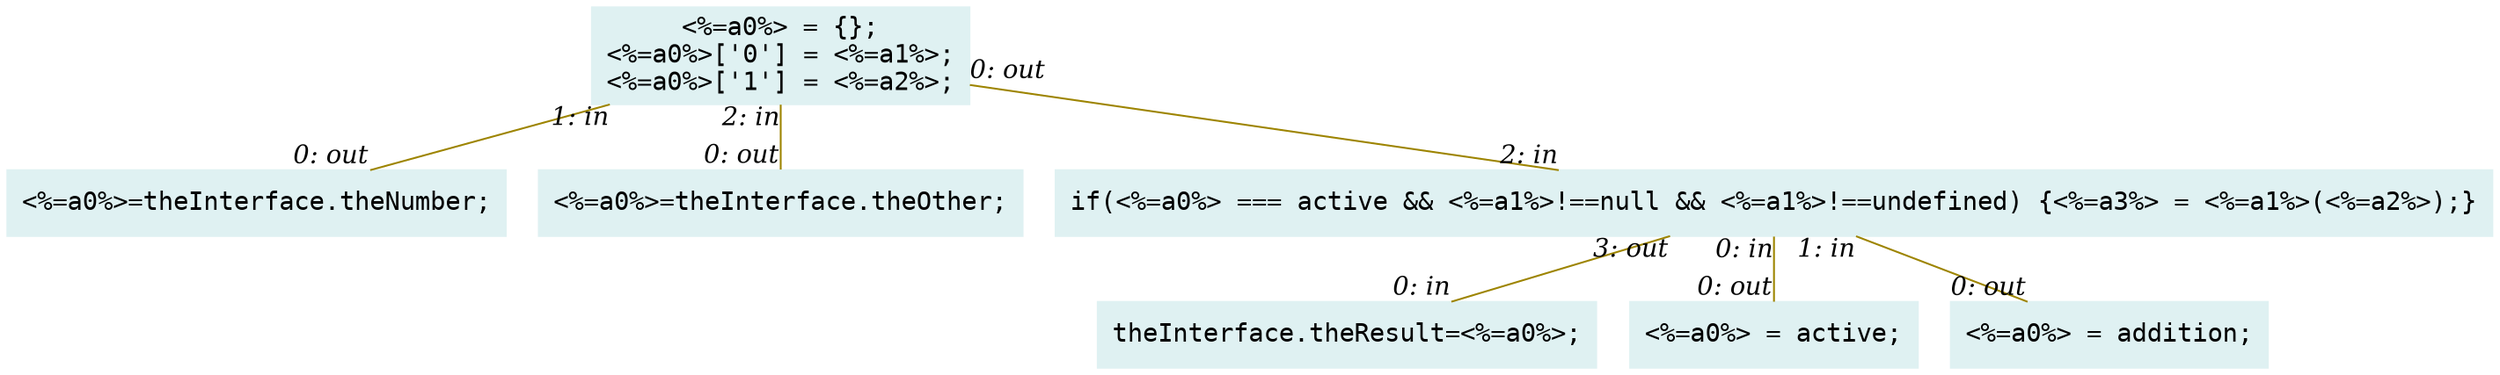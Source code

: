 digraph g{node_763 [shape="box", style="filled", color="#dff1f2", fontname="Courier", label="<%=a0%>=theInterface.theNumber;
" ]
node_765 [shape="box", style="filled", color="#dff1f2", fontname="Courier", label="<%=a0%>=theInterface.theOther;
" ]
node_767 [shape="box", style="filled", color="#dff1f2", fontname="Courier", label="theInterface.theResult=<%=a0%>;
" ]
node_807 [shape="box", style="filled", color="#dff1f2", fontname="Courier", label="<%=a0%> = active;
" ]
node_810 [shape="box", style="filled", color="#dff1f2", fontname="Courier", label="<%=a0%> = addition;
" ]
node_812 [shape="box", style="filled", color="#dff1f2", fontname="Courier", label="if(<%=a0%> === active && <%=a1%>!==null && <%=a1%>!==undefined) {<%=a3%> = <%=a1%>(<%=a2%>);}
" ]
node_835 [shape="box", style="filled", color="#dff1f2", fontname="Courier", label="<%=a0%> = {};
<%=a0%>['0'] = <%=a1%>;
<%=a0%>['1'] = <%=a2%>;
" ]
node_812 -> node_807 [dir=none, arrowHead=none, fontname="Times-Italic", arrowsize=1, color="#9d8400", label="",  headlabel="0: out", taillabel="0: in" ]
node_812 -> node_810 [dir=none, arrowHead=none, fontname="Times-Italic", arrowsize=1, color="#9d8400", label="",  headlabel="0: out", taillabel="1: in" ]
node_812 -> node_767 [dir=none, arrowHead=none, fontname="Times-Italic", arrowsize=1, color="#9d8400", label="",  headlabel="0: in", taillabel="3: out" ]
node_835 -> node_763 [dir=none, arrowHead=none, fontname="Times-Italic", arrowsize=1, color="#9d8400", label="",  headlabel="0: out", taillabel="1: in" ]
node_835 -> node_765 [dir=none, arrowHead=none, fontname="Times-Italic", arrowsize=1, color="#9d8400", label="",  headlabel="0: out", taillabel="2: in" ]
node_835 -> node_812 [dir=none, arrowHead=none, fontname="Times-Italic", arrowsize=1, color="#9d8400", label="",  headlabel="2: in", taillabel="0: out" ]
}